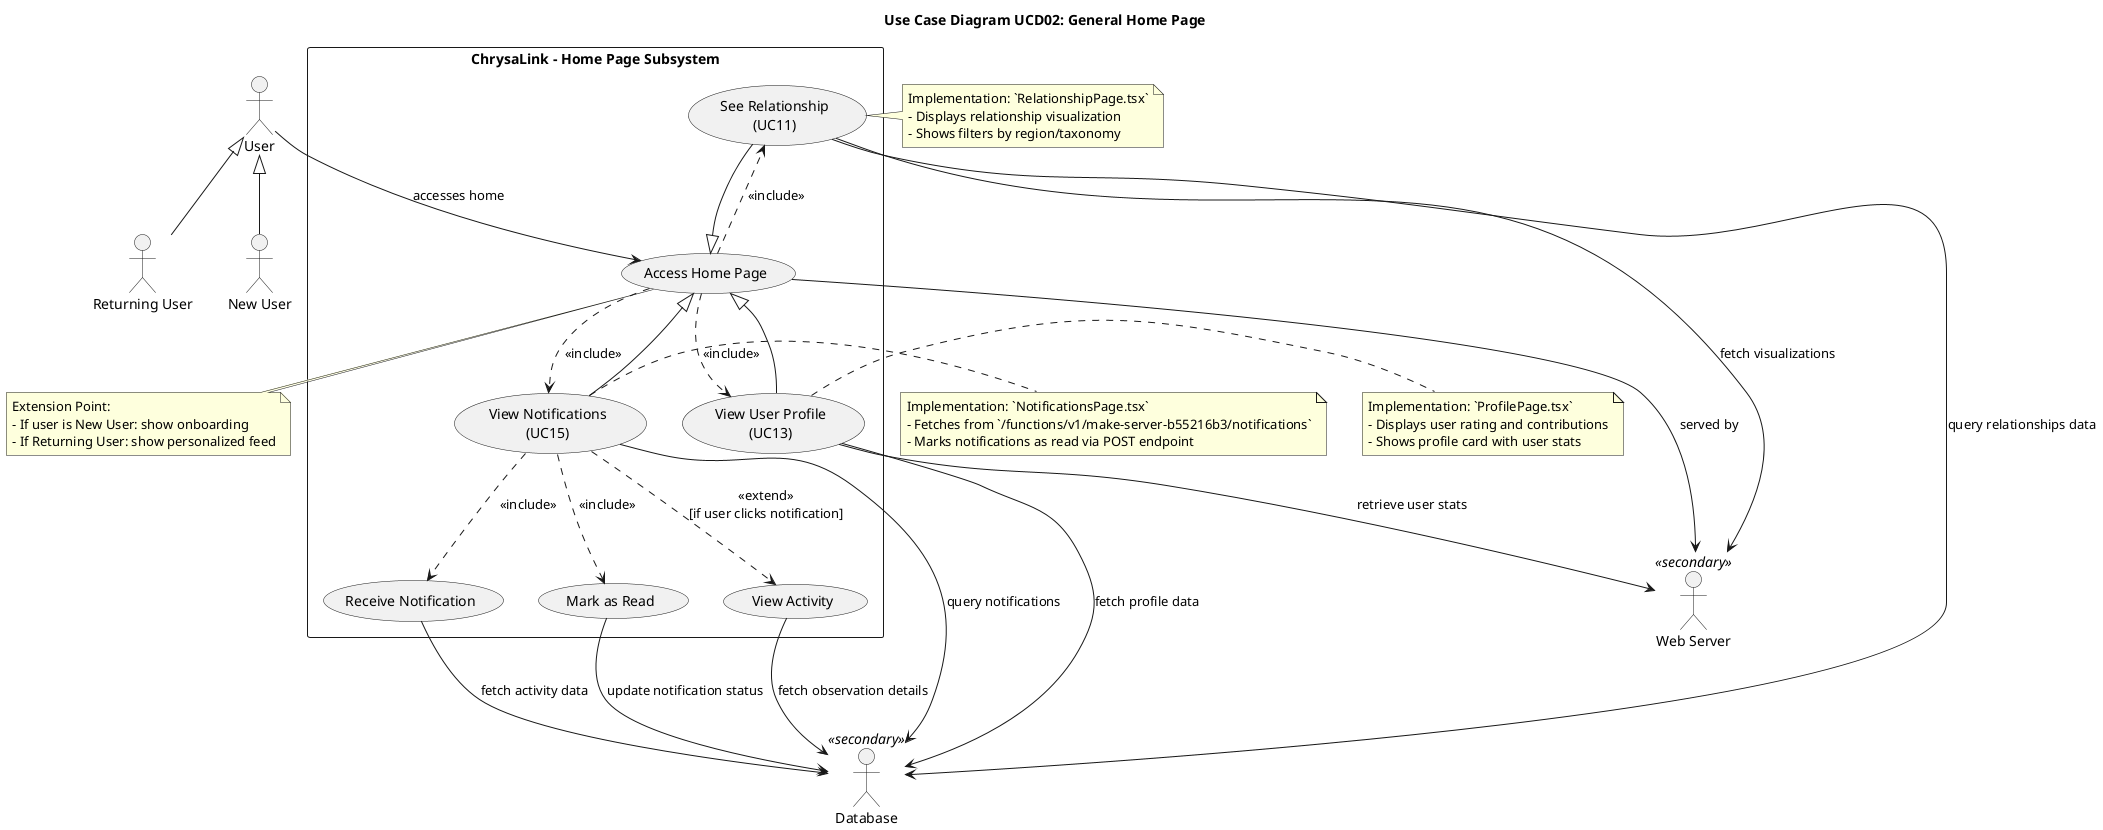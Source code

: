@startuml UCD02-GeneralHomePage
title Use Case Diagram UCD02: General Home Page

' Primary actors (left) with generalization
actor "User" as User
actor "New User" as NewUser
actor "Returning User" as ReturningUser

' Secondary actors (right)
actor "Database" as DB <<secondary>>
actor "Web Server" as WebServer <<secondary>>

' Actor generalizations
NewUser -up-|> User
ReturningUser -up-|> User

' System boundary
rectangle "ChrysaLink - Home Page Subsystem" {
  
  ' Generalized use case
  usecase "Access Home Page" as AccessHome
  
  ' Specialized use cases
  usecase "See Relationship\n(UC11)" as SeeRelationship
  usecase "View User Profile\n(UC13)" as ViewProfile
  usecase "View Notifications\n(UC15)" as ViewNotifications
  
  ' Supporting use cases for notifications
  usecase "Receive Notification" as ReceiveNotif
  usecase "Mark as Read" as MarkRead
  usecase "View Activity" as ViewActivity
}

' Primary actor associations
User --> AccessHome : accesses home

' Generalization: specialized use cases extend AccessHome
SeeRelationship -|> AccessHome
ViewProfile -|> AccessHome
ViewNotifications -|> AccessHome

' Include relationships
AccessHome ..> SeeRelationship : <<include>>
AccessHome ..> ViewProfile : <<include>>
AccessHome ..> ViewNotifications : <<include>>

' Notifications sub-flow
ViewNotifications ..> ReceiveNotif : <<include>>
ViewNotifications ..> MarkRead : <<include>>
ViewNotifications ..> ViewActivity : <<extend>>\n[if user clicks notification]

' Secondary actor associations
SeeRelationship --> DB : query relationships data
SeeRelationship --> WebServer : fetch visualizations

ViewProfile --> DB : fetch profile data
ViewProfile --> WebServer : retrieve user stats

ViewNotifications --> DB : query notifications
ReceiveNotif --> DB : fetch activity data
MarkRead --> DB : update notification status
ViewActivity --> DB : fetch observation details

' Web server integration
AccessHome --> WebServer : served by

' Notes with code mappings
note right of ViewProfile
  Implementation: `ProfilePage.tsx`
  - Displays user rating and contributions
  - Shows profile card with user stats
end note

note right of SeeRelationship
  Implementation: `RelationshipPage.tsx`
  - Displays relationship visualization
  - Shows filters by region/taxonomy
end note

note right of ViewNotifications
  Implementation: `NotificationsPage.tsx`
  - Fetches from `/functions/v1/make-server-b55216b3/notifications`
  - Marks notifications as read via POST endpoint
end note

note bottom of AccessHome
  Extension Point:
  - If user is New User: show onboarding
  - If Returning User: show personalized feed
end note

@enduml
